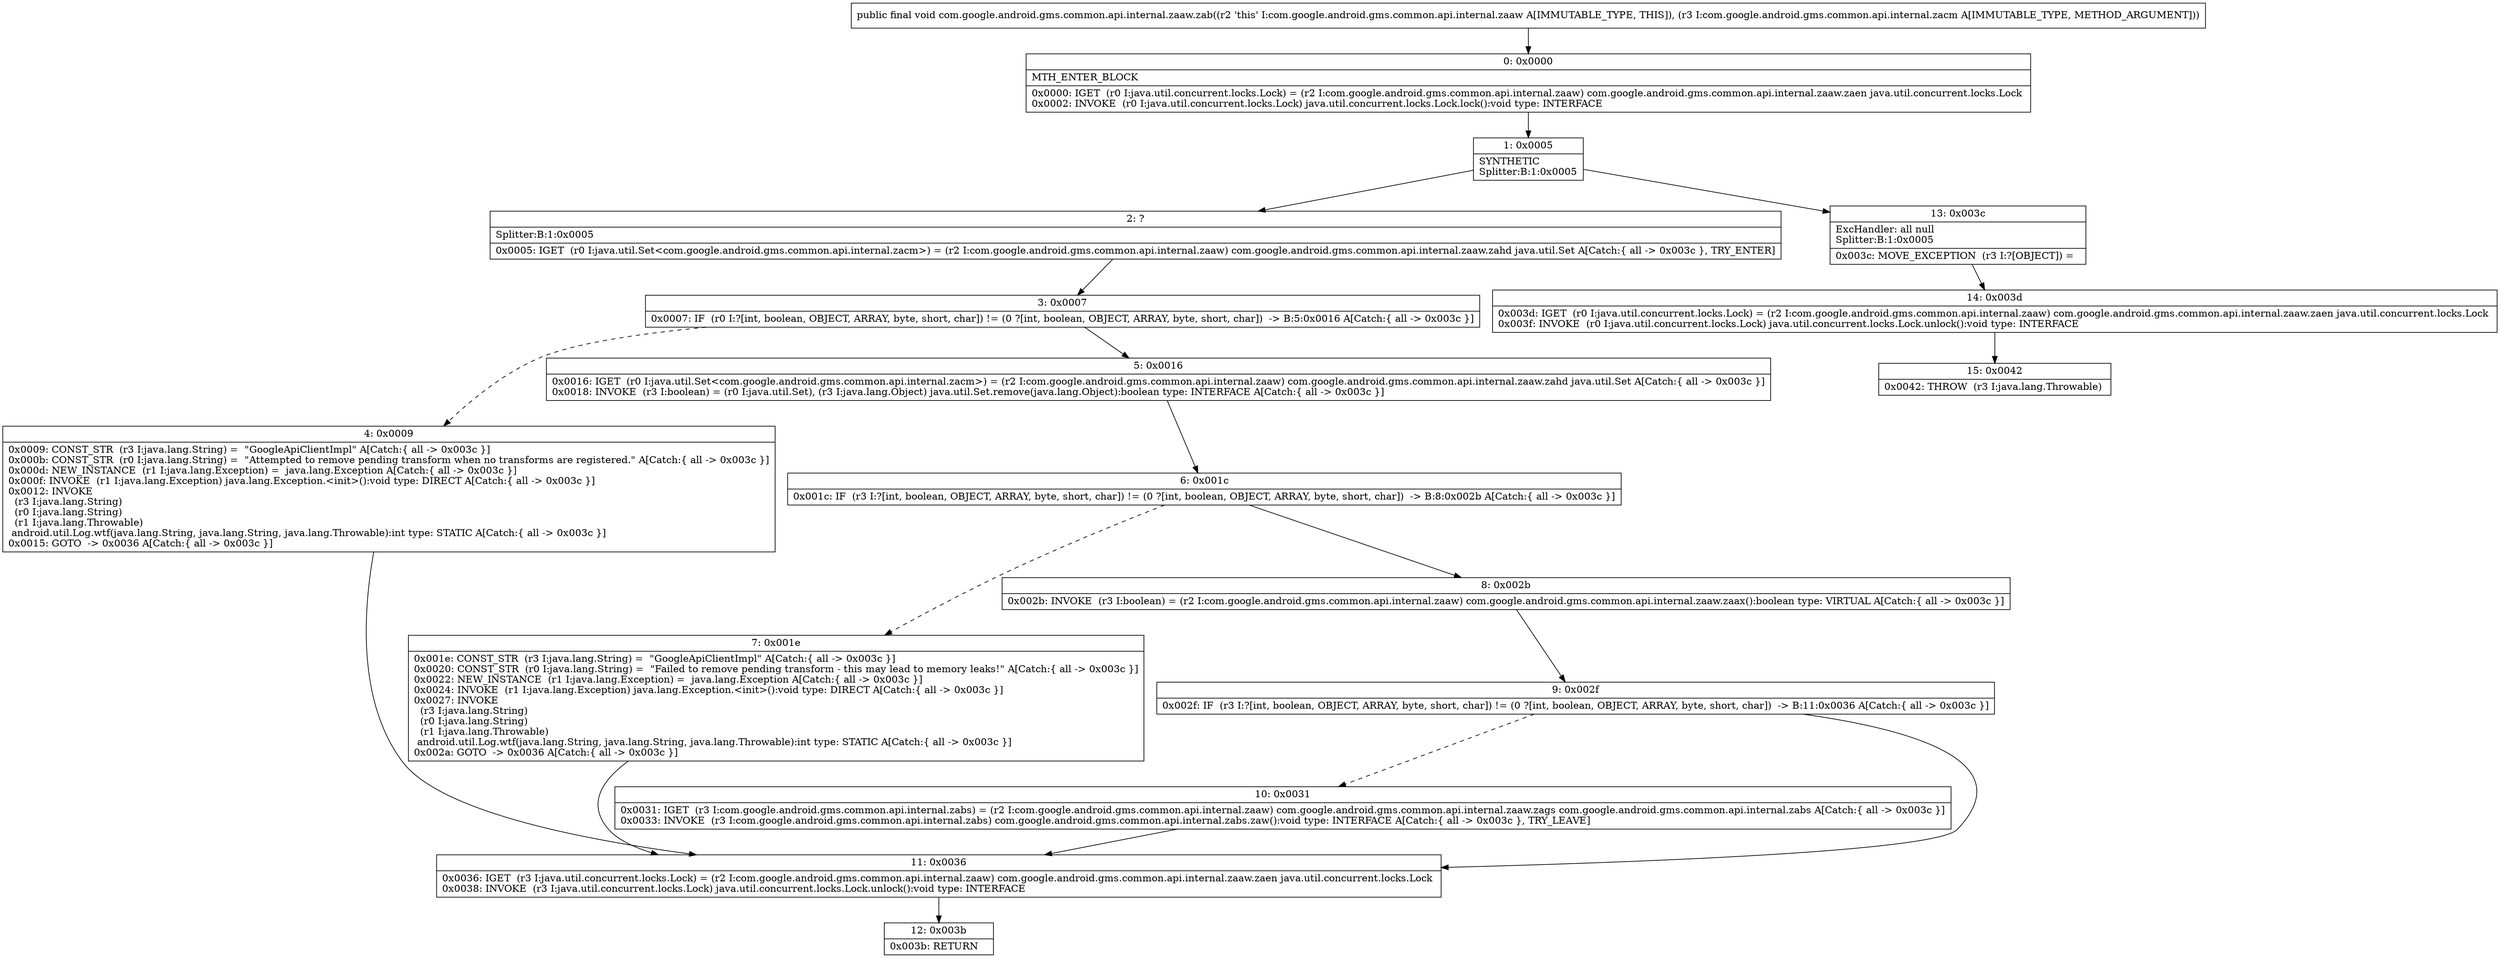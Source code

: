digraph "CFG forcom.google.android.gms.common.api.internal.zaaw.zab(Lcom\/google\/android\/gms\/common\/api\/internal\/zacm;)V" {
Node_0 [shape=record,label="{0\:\ 0x0000|MTH_ENTER_BLOCK\l|0x0000: IGET  (r0 I:java.util.concurrent.locks.Lock) = (r2 I:com.google.android.gms.common.api.internal.zaaw) com.google.android.gms.common.api.internal.zaaw.zaen java.util.concurrent.locks.Lock \l0x0002: INVOKE  (r0 I:java.util.concurrent.locks.Lock) java.util.concurrent.locks.Lock.lock():void type: INTERFACE \l}"];
Node_1 [shape=record,label="{1\:\ 0x0005|SYNTHETIC\lSplitter:B:1:0x0005\l}"];
Node_2 [shape=record,label="{2\:\ ?|Splitter:B:1:0x0005\l|0x0005: IGET  (r0 I:java.util.Set\<com.google.android.gms.common.api.internal.zacm\>) = (r2 I:com.google.android.gms.common.api.internal.zaaw) com.google.android.gms.common.api.internal.zaaw.zahd java.util.Set A[Catch:\{ all \-\> 0x003c \}, TRY_ENTER]\l}"];
Node_3 [shape=record,label="{3\:\ 0x0007|0x0007: IF  (r0 I:?[int, boolean, OBJECT, ARRAY, byte, short, char]) != (0 ?[int, boolean, OBJECT, ARRAY, byte, short, char])  \-\> B:5:0x0016 A[Catch:\{ all \-\> 0x003c \}]\l}"];
Node_4 [shape=record,label="{4\:\ 0x0009|0x0009: CONST_STR  (r3 I:java.lang.String) =  \"GoogleApiClientImpl\" A[Catch:\{ all \-\> 0x003c \}]\l0x000b: CONST_STR  (r0 I:java.lang.String) =  \"Attempted to remove pending transform when no transforms are registered.\" A[Catch:\{ all \-\> 0x003c \}]\l0x000d: NEW_INSTANCE  (r1 I:java.lang.Exception) =  java.lang.Exception A[Catch:\{ all \-\> 0x003c \}]\l0x000f: INVOKE  (r1 I:java.lang.Exception) java.lang.Exception.\<init\>():void type: DIRECT A[Catch:\{ all \-\> 0x003c \}]\l0x0012: INVOKE  \l  (r3 I:java.lang.String)\l  (r0 I:java.lang.String)\l  (r1 I:java.lang.Throwable)\l android.util.Log.wtf(java.lang.String, java.lang.String, java.lang.Throwable):int type: STATIC A[Catch:\{ all \-\> 0x003c \}]\l0x0015: GOTO  \-\> 0x0036 A[Catch:\{ all \-\> 0x003c \}]\l}"];
Node_5 [shape=record,label="{5\:\ 0x0016|0x0016: IGET  (r0 I:java.util.Set\<com.google.android.gms.common.api.internal.zacm\>) = (r2 I:com.google.android.gms.common.api.internal.zaaw) com.google.android.gms.common.api.internal.zaaw.zahd java.util.Set A[Catch:\{ all \-\> 0x003c \}]\l0x0018: INVOKE  (r3 I:boolean) = (r0 I:java.util.Set), (r3 I:java.lang.Object) java.util.Set.remove(java.lang.Object):boolean type: INTERFACE A[Catch:\{ all \-\> 0x003c \}]\l}"];
Node_6 [shape=record,label="{6\:\ 0x001c|0x001c: IF  (r3 I:?[int, boolean, OBJECT, ARRAY, byte, short, char]) != (0 ?[int, boolean, OBJECT, ARRAY, byte, short, char])  \-\> B:8:0x002b A[Catch:\{ all \-\> 0x003c \}]\l}"];
Node_7 [shape=record,label="{7\:\ 0x001e|0x001e: CONST_STR  (r3 I:java.lang.String) =  \"GoogleApiClientImpl\" A[Catch:\{ all \-\> 0x003c \}]\l0x0020: CONST_STR  (r0 I:java.lang.String) =  \"Failed to remove pending transform \- this may lead to memory leaks!\" A[Catch:\{ all \-\> 0x003c \}]\l0x0022: NEW_INSTANCE  (r1 I:java.lang.Exception) =  java.lang.Exception A[Catch:\{ all \-\> 0x003c \}]\l0x0024: INVOKE  (r1 I:java.lang.Exception) java.lang.Exception.\<init\>():void type: DIRECT A[Catch:\{ all \-\> 0x003c \}]\l0x0027: INVOKE  \l  (r3 I:java.lang.String)\l  (r0 I:java.lang.String)\l  (r1 I:java.lang.Throwable)\l android.util.Log.wtf(java.lang.String, java.lang.String, java.lang.Throwable):int type: STATIC A[Catch:\{ all \-\> 0x003c \}]\l0x002a: GOTO  \-\> 0x0036 A[Catch:\{ all \-\> 0x003c \}]\l}"];
Node_8 [shape=record,label="{8\:\ 0x002b|0x002b: INVOKE  (r3 I:boolean) = (r2 I:com.google.android.gms.common.api.internal.zaaw) com.google.android.gms.common.api.internal.zaaw.zaax():boolean type: VIRTUAL A[Catch:\{ all \-\> 0x003c \}]\l}"];
Node_9 [shape=record,label="{9\:\ 0x002f|0x002f: IF  (r3 I:?[int, boolean, OBJECT, ARRAY, byte, short, char]) != (0 ?[int, boolean, OBJECT, ARRAY, byte, short, char])  \-\> B:11:0x0036 A[Catch:\{ all \-\> 0x003c \}]\l}"];
Node_10 [shape=record,label="{10\:\ 0x0031|0x0031: IGET  (r3 I:com.google.android.gms.common.api.internal.zabs) = (r2 I:com.google.android.gms.common.api.internal.zaaw) com.google.android.gms.common.api.internal.zaaw.zags com.google.android.gms.common.api.internal.zabs A[Catch:\{ all \-\> 0x003c \}]\l0x0033: INVOKE  (r3 I:com.google.android.gms.common.api.internal.zabs) com.google.android.gms.common.api.internal.zabs.zaw():void type: INTERFACE A[Catch:\{ all \-\> 0x003c \}, TRY_LEAVE]\l}"];
Node_11 [shape=record,label="{11\:\ 0x0036|0x0036: IGET  (r3 I:java.util.concurrent.locks.Lock) = (r2 I:com.google.android.gms.common.api.internal.zaaw) com.google.android.gms.common.api.internal.zaaw.zaen java.util.concurrent.locks.Lock \l0x0038: INVOKE  (r3 I:java.util.concurrent.locks.Lock) java.util.concurrent.locks.Lock.unlock():void type: INTERFACE \l}"];
Node_12 [shape=record,label="{12\:\ 0x003b|0x003b: RETURN   \l}"];
Node_13 [shape=record,label="{13\:\ 0x003c|ExcHandler: all null\lSplitter:B:1:0x0005\l|0x003c: MOVE_EXCEPTION  (r3 I:?[OBJECT]) =  \l}"];
Node_14 [shape=record,label="{14\:\ 0x003d|0x003d: IGET  (r0 I:java.util.concurrent.locks.Lock) = (r2 I:com.google.android.gms.common.api.internal.zaaw) com.google.android.gms.common.api.internal.zaaw.zaen java.util.concurrent.locks.Lock \l0x003f: INVOKE  (r0 I:java.util.concurrent.locks.Lock) java.util.concurrent.locks.Lock.unlock():void type: INTERFACE \l}"];
Node_15 [shape=record,label="{15\:\ 0x0042|0x0042: THROW  (r3 I:java.lang.Throwable) \l}"];
MethodNode[shape=record,label="{public final void com.google.android.gms.common.api.internal.zaaw.zab((r2 'this' I:com.google.android.gms.common.api.internal.zaaw A[IMMUTABLE_TYPE, THIS]), (r3 I:com.google.android.gms.common.api.internal.zacm A[IMMUTABLE_TYPE, METHOD_ARGUMENT])) }"];
MethodNode -> Node_0;
Node_0 -> Node_1;
Node_1 -> Node_2;
Node_1 -> Node_13;
Node_2 -> Node_3;
Node_3 -> Node_4[style=dashed];
Node_3 -> Node_5;
Node_4 -> Node_11;
Node_5 -> Node_6;
Node_6 -> Node_7[style=dashed];
Node_6 -> Node_8;
Node_7 -> Node_11;
Node_8 -> Node_9;
Node_9 -> Node_10[style=dashed];
Node_9 -> Node_11;
Node_10 -> Node_11;
Node_11 -> Node_12;
Node_13 -> Node_14;
Node_14 -> Node_15;
}

